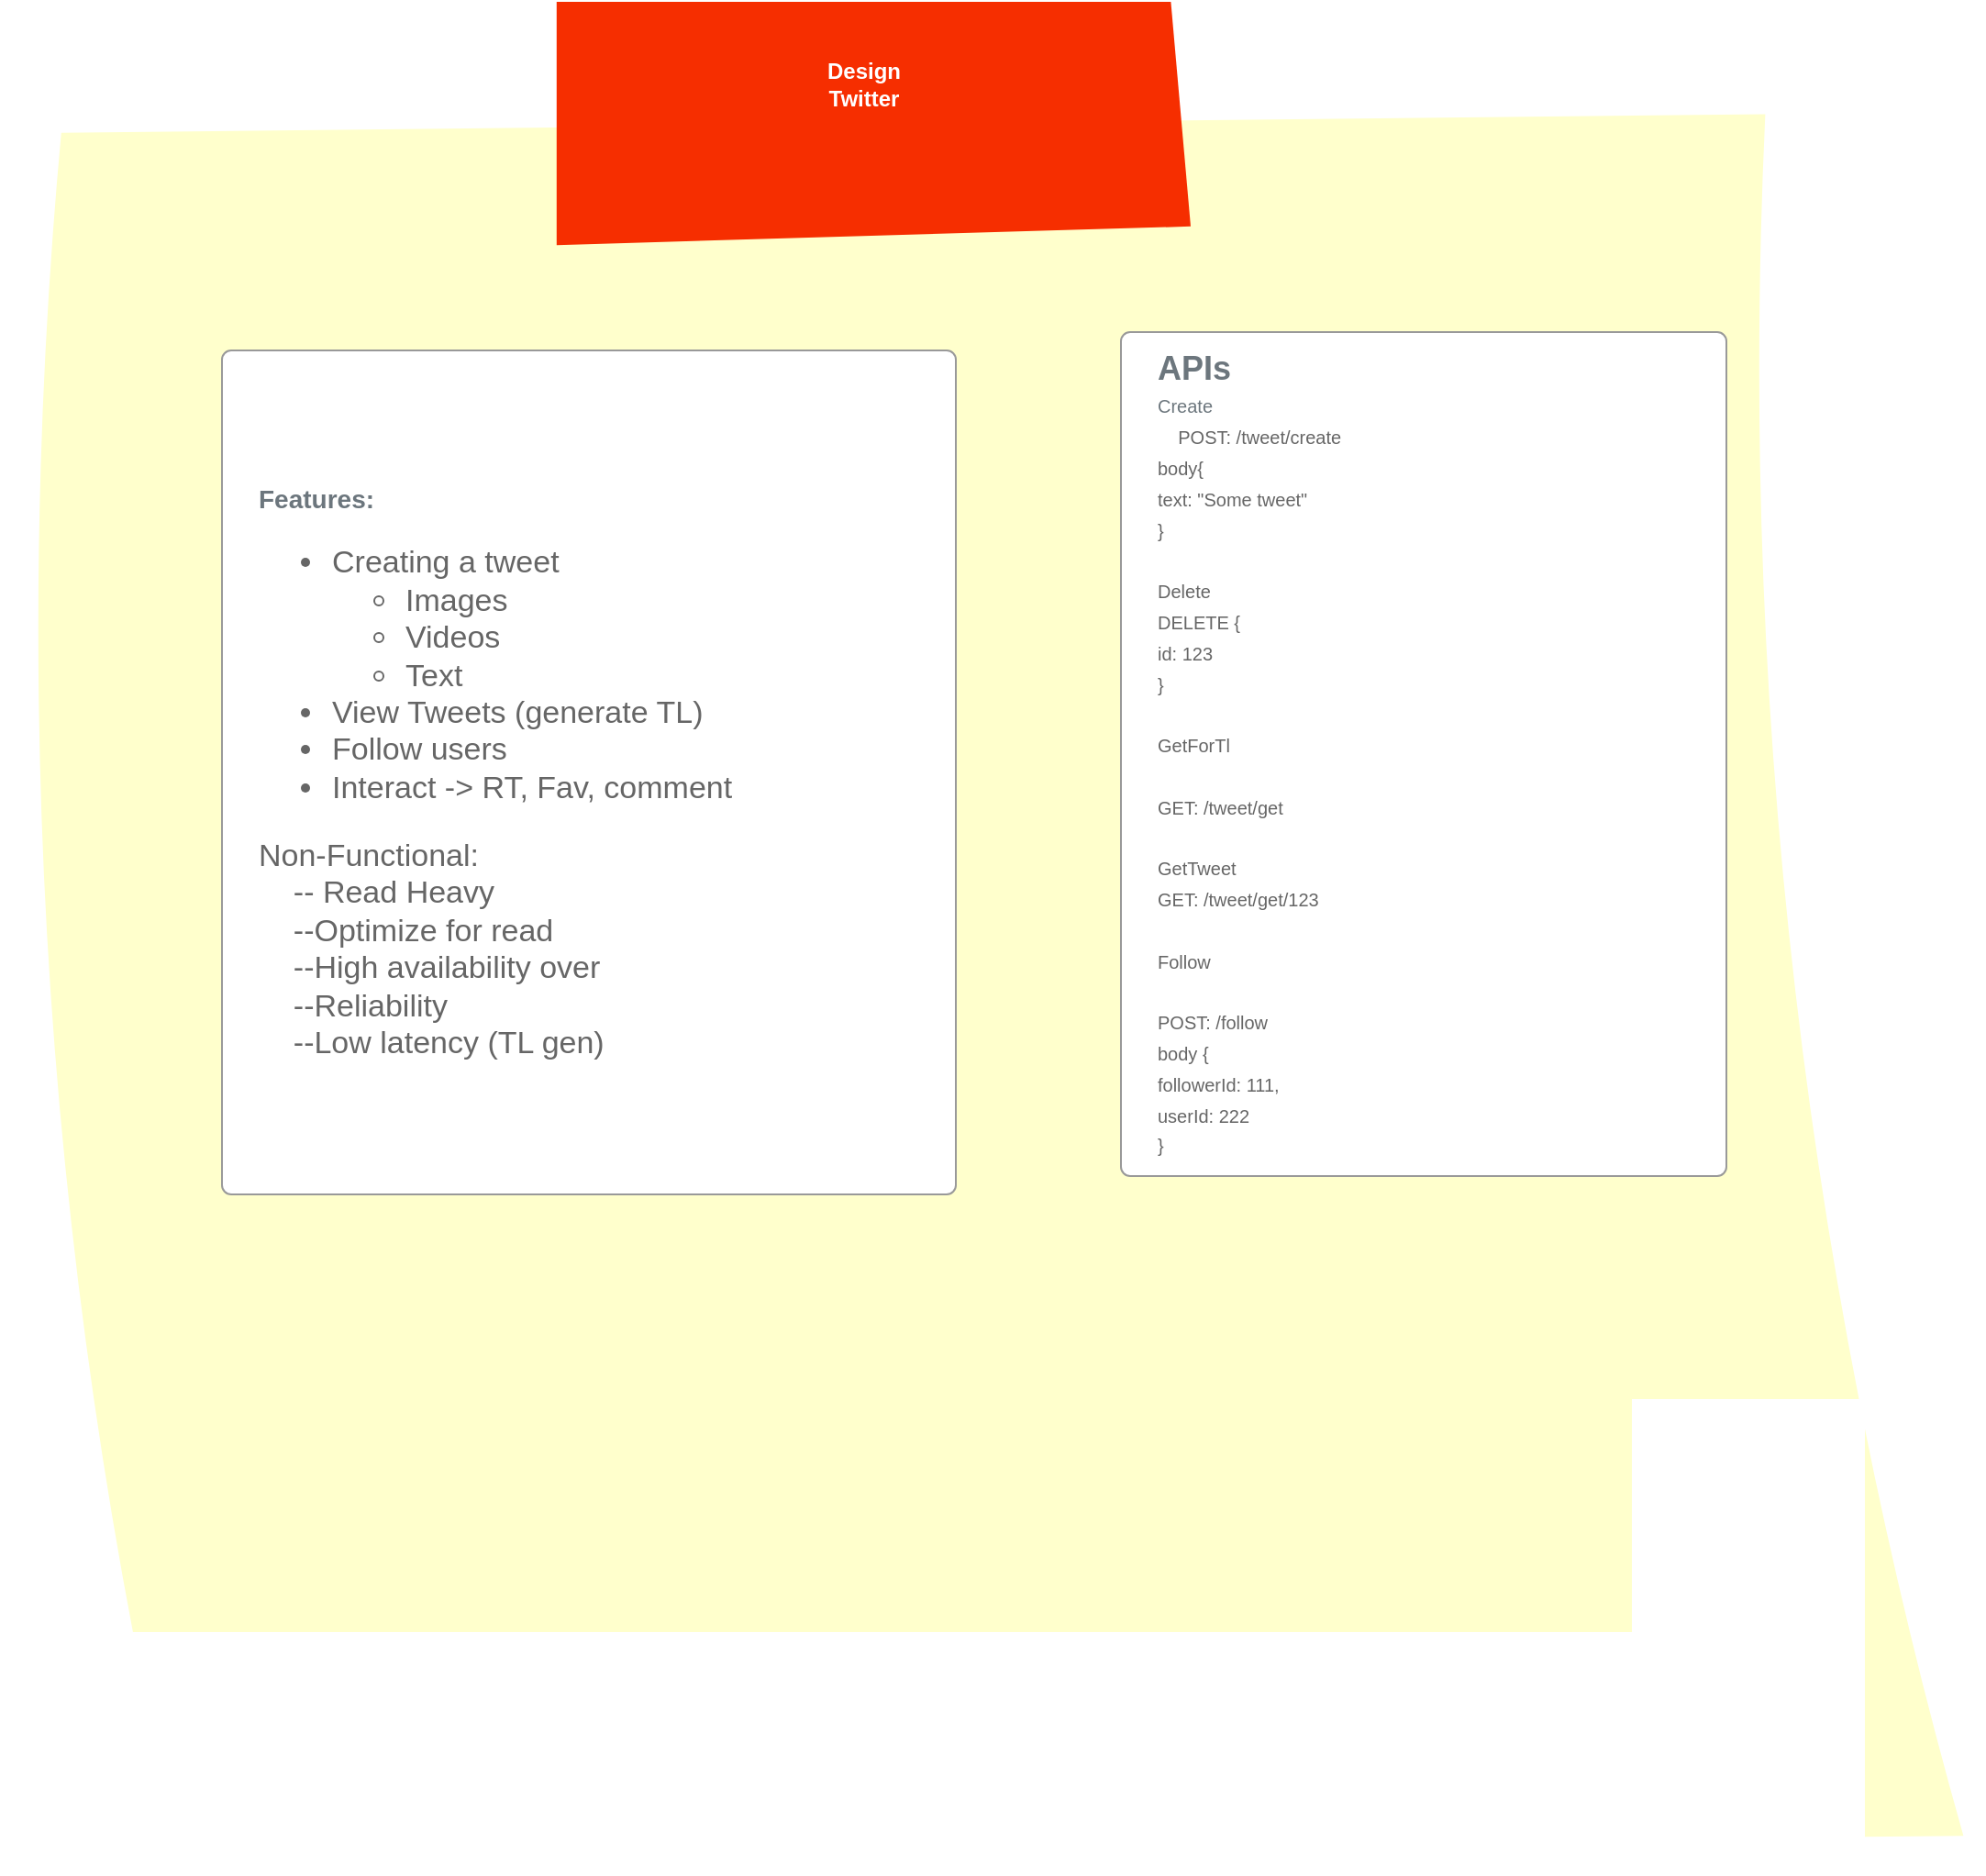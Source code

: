 <mxfile version="22.0.0" type="github">
  <diagram name="Page-1" id="4bSZOVlIUf3odMWwHysC">
    <mxGraphModel dx="1434" dy="750" grid="1" gridSize="10" guides="1" tooltips="1" connect="1" arrows="1" fold="1" page="1" pageScale="1" pageWidth="1100" pageHeight="850" math="0" shadow="0">
      <root>
        <mxCell id="0" />
        <mxCell id="1" parent="0" />
        <mxCell id="0tVv4hT399vsuxq7toYX-1" value="" style="strokeWidth=1;shadow=0;dashed=0;align=left;html=1;shape=mxgraph.mockup.text.stickyNote2;fontColor=#666666;mainText=;fontSize=17;whiteSpace=wrap;fillColor=#ffffcc;strokeColor=#F62E00;" vertex="1" parent="1">
          <mxGeometry x="10" width="1080" height="1020" as="geometry" />
        </mxCell>
        <mxCell id="0tVv4hT399vsuxq7toYX-2" value="&lt;b&gt;&lt;font color=&quot;#ffffff&quot;&gt;Design Twitter&lt;/font&gt;&lt;/b&gt;" style="text;html=1;strokeColor=none;fillColor=none;align=center;verticalAlign=middle;whiteSpace=wrap;rounded=0;" vertex="1" parent="1">
          <mxGeometry x="450" y="30" width="60" height="30" as="geometry" />
        </mxCell>
        <mxCell id="0tVv4hT399vsuxq7toYX-4" value="&lt;b&gt;&lt;font color=&quot;#ffffff&quot;&gt;APIs&lt;/font&gt;&lt;/b&gt;" style="text;html=1;strokeColor=none;fillColor=none;align=center;verticalAlign=middle;whiteSpace=wrap;rounded=0;" vertex="1" parent="1">
          <mxGeometry x="680" y="20" width="60" height="30" as="geometry" />
        </mxCell>
        <mxCell id="0tVv4hT399vsuxq7toYX-5" value="&lt;font style=&quot;&quot;&gt;&lt;b style=&quot;&quot;&gt;&lt;font style=&quot;font-size: 18px;&quot;&gt;APIs&lt;/font&gt;&lt;/b&gt;&lt;br&gt;&lt;span style=&quot;font-size: 10px;&quot;&gt;Create&lt;/span&gt;&lt;br style=&quot;border-color: var(--border-color); color: rgb(102, 102, 102);&quot;&gt;&lt;span style=&quot;font-size: 10px; border-color: var(--border-color); color: rgb(102, 102, 102);&quot;&gt;&lt;span style=&quot;white-space: pre;&quot;&gt;&amp;nbsp;&amp;nbsp;&amp;nbsp;&amp;nbsp;&lt;/span&gt;&lt;/span&gt;&lt;span style=&quot;font-size: 10px; color: rgb(102, 102, 102);&quot;&gt;POST: /tweet/create&lt;/span&gt;&lt;br style=&quot;border-color: var(--border-color); color: rgb(102, 102, 102);&quot;&gt;&lt;span style=&quot;font-size: 10px; color: rgb(102, 102, 102);&quot;&gt;body{&lt;/span&gt;&lt;br style=&quot;border-color: var(--border-color); color: rgb(102, 102, 102);&quot;&gt;&lt;span style=&quot;font-size: 10px; color: rgb(102, 102, 102);&quot;&gt;text: &quot;Some tweet&quot;&lt;/span&gt;&lt;br style=&quot;border-color: var(--border-color); color: rgb(102, 102, 102);&quot;&gt;&lt;span style=&quot;font-size: 10px; color: rgb(102, 102, 102);&quot;&gt;}&lt;/span&gt;&lt;br style=&quot;border-color: var(--border-color); color: rgb(102, 102, 102);&quot;&gt;&lt;br style=&quot;border-color: var(--border-color); color: rgb(102, 102, 102);&quot;&gt;&lt;span style=&quot;font-size: 10px; color: rgb(102, 102, 102);&quot;&gt;Delete&lt;/span&gt;&lt;br style=&quot;border-color: var(--border-color); color: rgb(102, 102, 102);&quot;&gt;&lt;span style=&quot;font-size: 10px; color: rgb(102, 102, 102);&quot;&gt;DELETE {&lt;/span&gt;&lt;br style=&quot;border-color: var(--border-color); color: rgb(102, 102, 102);&quot;&gt;&lt;span style=&quot;font-size: 10px; color: rgb(102, 102, 102);&quot;&gt;id: 123&lt;/span&gt;&lt;br style=&quot;border-color: var(--border-color); color: rgb(102, 102, 102);&quot;&gt;&lt;span style=&quot;font-size: 10px; color: rgb(102, 102, 102);&quot;&gt;}&lt;/span&gt;&lt;br style=&quot;border-color: var(--border-color); color: rgb(102, 102, 102);&quot;&gt;&lt;br style=&quot;border-color: var(--border-color); color: rgb(102, 102, 102);&quot;&gt;&lt;span style=&quot;font-size: 10px; color: rgb(102, 102, 102);&quot;&gt;GetForTl&lt;/span&gt;&lt;br style=&quot;border-color: var(--border-color); color: rgb(102, 102, 102);&quot;&gt;&lt;br style=&quot;border-color: var(--border-color); color: rgb(102, 102, 102);&quot;&gt;&lt;span style=&quot;font-size: 10px; color: rgb(102, 102, 102);&quot;&gt;GET: /tweet/get&lt;/span&gt;&lt;br style=&quot;border-color: var(--border-color); color: rgb(102, 102, 102);&quot;&gt;&lt;br style=&quot;border-color: var(--border-color); color: rgb(102, 102, 102);&quot;&gt;&lt;span style=&quot;font-size: 10px; color: rgb(102, 102, 102);&quot;&gt;GetTweet&lt;/span&gt;&lt;br style=&quot;border-color: var(--border-color); color: rgb(102, 102, 102);&quot;&gt;&lt;span style=&quot;font-size: 10px; color: rgb(102, 102, 102);&quot;&gt;GET: /tweet/get/123&lt;/span&gt;&lt;br style=&quot;border-color: var(--border-color); color: rgb(102, 102, 102);&quot;&gt;&lt;br style=&quot;border-color: var(--border-color); color: rgb(102, 102, 102);&quot;&gt;&lt;span style=&quot;font-size: 10px; color: rgb(102, 102, 102);&quot;&gt;Follow&lt;/span&gt;&lt;br style=&quot;border-color: var(--border-color); color: rgb(102, 102, 102);&quot;&gt;&lt;br style=&quot;border-color: var(--border-color); color: rgb(102, 102, 102);&quot;&gt;&lt;span style=&quot;font-size: 10px; color: rgb(102, 102, 102);&quot;&gt;POST: /follow&lt;/span&gt;&lt;br style=&quot;border-color: var(--border-color); color: rgb(102, 102, 102);&quot;&gt;&lt;span style=&quot;font-size: 10px; color: rgb(102, 102, 102);&quot;&gt;body {&lt;/span&gt;&lt;br style=&quot;border-color: var(--border-color); color: rgb(102, 102, 102);&quot;&gt;&lt;span style=&quot;font-size: 10px; color: rgb(102, 102, 102);&quot;&gt;followerId: 111,&lt;/span&gt;&lt;br style=&quot;border-color: var(--border-color); color: rgb(102, 102, 102);&quot;&gt;&lt;span style=&quot;font-size: 10px; color: rgb(102, 102, 102);&quot;&gt;userId: 222&lt;/span&gt;&lt;br style=&quot;border-color: var(--border-color); color: rgb(102, 102, 102);&quot;&gt;&lt;span style=&quot;font-size: 10px; color: rgb(102, 102, 102);&quot;&gt;}&lt;/span&gt;&lt;/font&gt;" style="html=1;shadow=0;dashed=0;shape=mxgraph.bootstrap.rrect;rSize=5;strokeColor=#999999;strokeWidth=1;fillColor=#FFFFFF;fontColor=#6C767D;whiteSpace=wrap;align=left;verticalAlign=middle;spacingLeft=10;fontSize=14;spacing=10;" vertex="1" parent="1">
          <mxGeometry x="620" y="180" width="330" height="460" as="geometry" />
        </mxCell>
        <mxCell id="0tVv4hT399vsuxq7toYX-6" value="&lt;b&gt;Features:&lt;/b&gt;&lt;br style=&quot;border-color: var(--border-color); color: rgb(102, 102, 102); font-size: 17px;&quot;&gt;&lt;ul style=&quot;border-color: var(--border-color); color: rgb(102, 102, 102); font-size: 17px;&quot;&gt;&lt;li style=&quot;border-color: var(--border-color);&quot;&gt;Creating a tweet&lt;/li&gt;&lt;ul style=&quot;border-color: var(--border-color);&quot;&gt;&lt;li style=&quot;border-color: var(--border-color);&quot;&gt;Images&lt;/li&gt;&lt;li style=&quot;border-color: var(--border-color);&quot;&gt;Videos&lt;/li&gt;&lt;li style=&quot;border-color: var(--border-color);&quot;&gt;Text&lt;/li&gt;&lt;/ul&gt;&lt;li style=&quot;border-color: var(--border-color);&quot;&gt;View Tweets (generate TL)&lt;/li&gt;&lt;li style=&quot;border-color: var(--border-color);&quot;&gt;Follow users&lt;/li&gt;&lt;li style=&quot;border-color: var(--border-color);&quot;&gt;Interact -&amp;gt; RT, Fav, comment&lt;/li&gt;&lt;/ul&gt;&lt;div style=&quot;border-color: var(--border-color); color: rgb(102, 102, 102); font-size: 17px;&quot;&gt;Non-Functional:&lt;/div&gt;&lt;div style=&quot;border-color: var(--border-color); color: rgb(102, 102, 102); font-size: 17px;&quot;&gt;&lt;span style=&quot;border-color: var(--border-color);&quot;&gt;&lt;span style=&quot;white-space: pre;&quot;&gt;&amp;nbsp;&amp;nbsp;&amp;nbsp;&amp;nbsp;&lt;/span&gt;&lt;/span&gt;-- Read Heavy&lt;br style=&quot;border-color: var(--border-color);&quot;&gt;&lt;/div&gt;&lt;div style=&quot;border-color: var(--border-color); color: rgb(102, 102, 102); font-size: 17px;&quot;&gt;&lt;span style=&quot;border-color: var(--border-color);&quot;&gt;&lt;span style=&quot;white-space: pre;&quot;&gt;&amp;nbsp;&amp;nbsp;&amp;nbsp;&amp;nbsp;&lt;/span&gt;&lt;/span&gt;--Optimize for read&lt;br style=&quot;border-color: var(--border-color);&quot;&gt;&lt;/div&gt;&lt;div style=&quot;border-color: var(--border-color); color: rgb(102, 102, 102); font-size: 17px;&quot;&gt;&lt;span style=&quot;border-color: var(--border-color);&quot;&gt;&lt;span style=&quot;white-space: pre;&quot;&gt;&amp;nbsp;&amp;nbsp;&amp;nbsp;&amp;nbsp;&lt;/span&gt;&lt;/span&gt;--High availability over&amp;nbsp;&lt;br style=&quot;border-color: var(--border-color);&quot;&gt;&lt;/div&gt;&lt;div style=&quot;border-color: var(--border-color); color: rgb(102, 102, 102); font-size: 17px;&quot;&gt;&lt;span style=&quot;border-color: var(--border-color);&quot;&gt;&lt;span style=&quot;white-space: pre;&quot;&gt;&amp;nbsp;&amp;nbsp;&amp;nbsp;&amp;nbsp;&lt;/span&gt;&lt;/span&gt;--Reliability&lt;br style=&quot;border-color: var(--border-color);&quot;&gt;&lt;/div&gt;&lt;div style=&quot;border-color: var(--border-color); color: rgb(102, 102, 102); font-size: 17px;&quot;&gt;&lt;span style=&quot;border-color: var(--border-color);&quot;&gt;&lt;span style=&quot;white-space: pre;&quot;&gt;&amp;nbsp;&amp;nbsp;&amp;nbsp;&amp;nbsp;&lt;/span&gt;&lt;/span&gt;--Low latency (TL gen)&lt;/div&gt;" style="html=1;shadow=0;dashed=0;shape=mxgraph.bootstrap.rrect;rSize=5;strokeColor=#999999;strokeWidth=1;fillColor=#FFFFFF;fontColor=#6C767D;whiteSpace=wrap;align=left;verticalAlign=middle;spacingLeft=10;fontSize=14;spacing=10;" vertex="1" parent="1">
          <mxGeometry x="130" y="190" width="400" height="460" as="geometry" />
        </mxCell>
      </root>
    </mxGraphModel>
  </diagram>
</mxfile>
